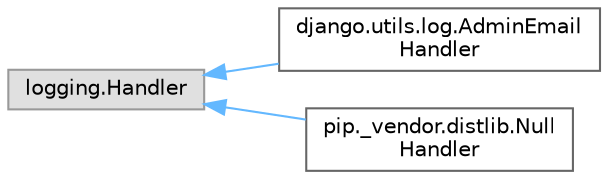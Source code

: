 digraph "Graphical Class Hierarchy"
{
 // LATEX_PDF_SIZE
  bgcolor="transparent";
  edge [fontname=Helvetica,fontsize=10,labelfontname=Helvetica,labelfontsize=10];
  node [fontname=Helvetica,fontsize=10,shape=box,height=0.2,width=0.4];
  rankdir="LR";
  Node0 [id="Node000000",label="logging.Handler",height=0.2,width=0.4,color="grey60", fillcolor="#E0E0E0", style="filled",tooltip=" "];
  Node0 -> Node1 [id="edge1979_Node000000_Node000001",dir="back",color="steelblue1",style="solid",tooltip=" "];
  Node1 [id="Node000001",label="django.utils.log.AdminEmail\lHandler",height=0.2,width=0.4,color="grey40", fillcolor="white", style="filled",URL="$classdjango_1_1utils_1_1log_1_1_admin_email_handler.html",tooltip=" "];
  Node0 -> Node2 [id="edge1980_Node000000_Node000002",dir="back",color="steelblue1",style="solid",tooltip=" "];
  Node2 [id="Node000002",label="pip._vendor.distlib.Null\lHandler",height=0.2,width=0.4,color="grey40", fillcolor="white", style="filled",URL="$classpip_1_1__vendor_1_1distlib_1_1_null_handler.html",tooltip=" "];
}
